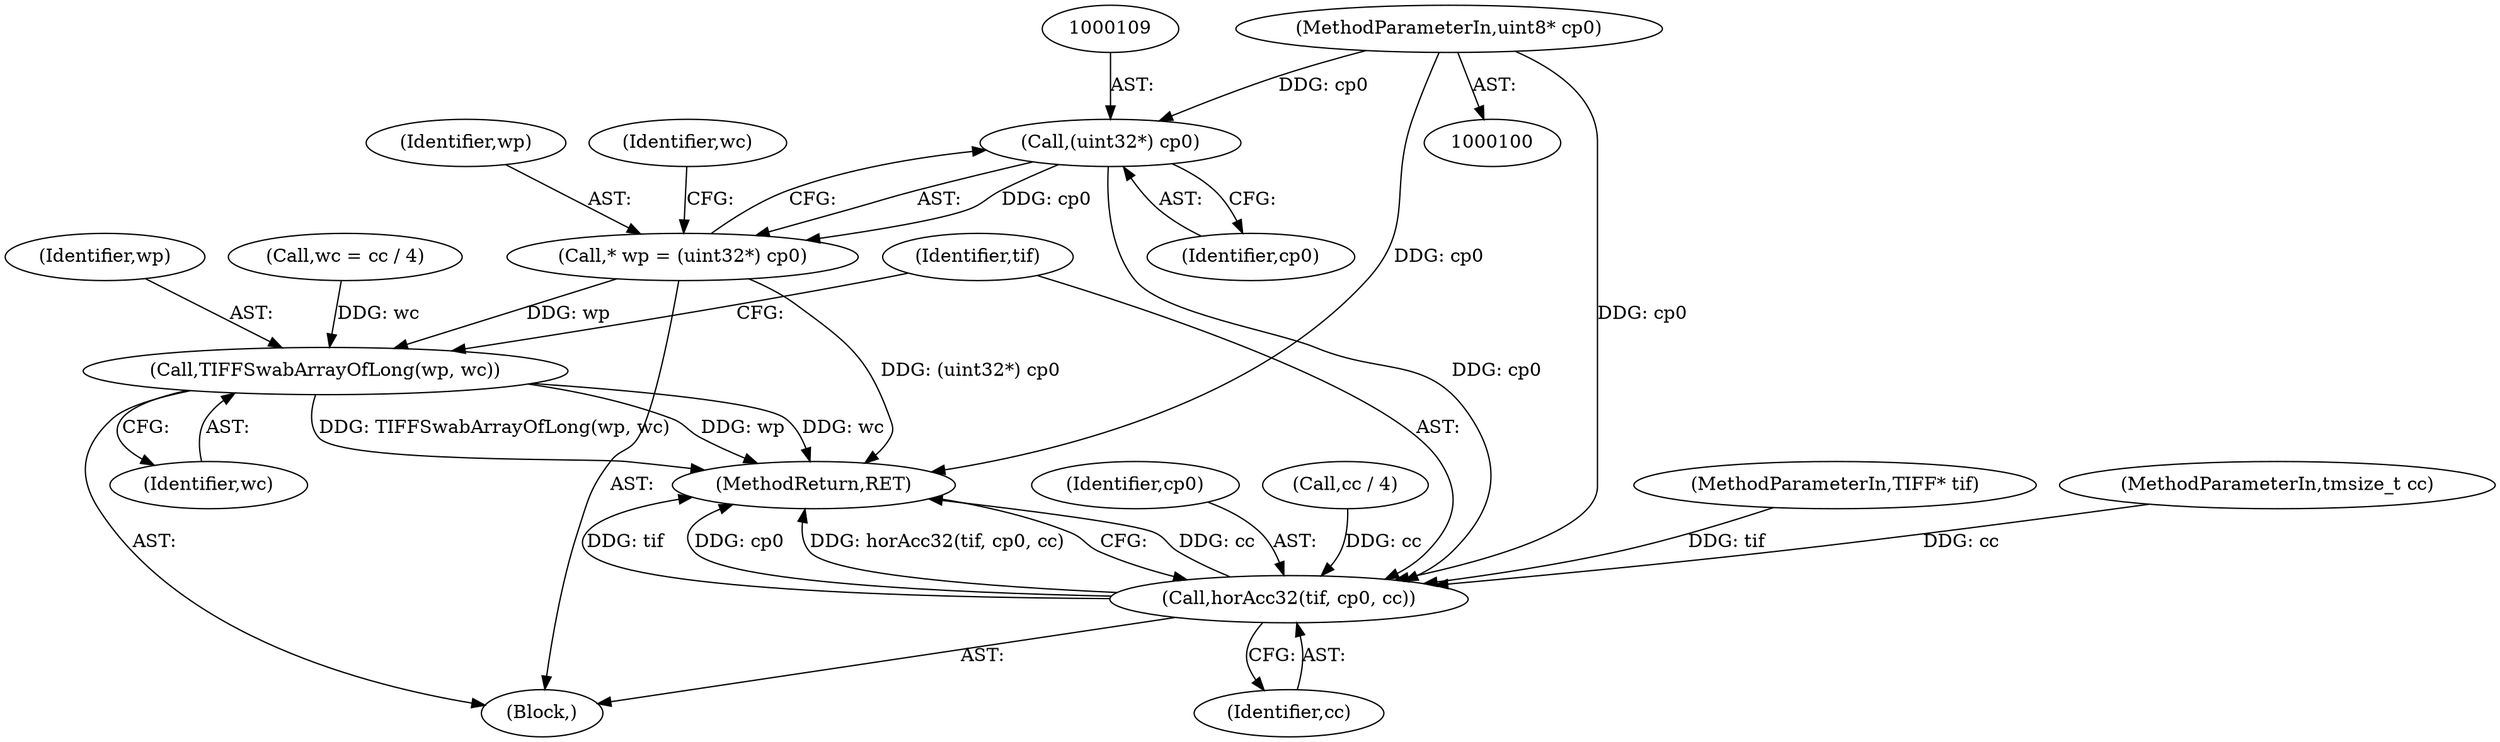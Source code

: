 digraph "1_libtiff_3ca657a8793dd011bf869695d72ad31c779c3cc1_12@pointer" {
"1000108" [label="(Call,(uint32*) cp0)"];
"1000102" [label="(MethodParameterIn,uint8* cp0)"];
"1000106" [label="(Call,* wp = (uint32*) cp0)"];
"1000117" [label="(Call,TIFFSwabArrayOfLong(wp, wc))"];
"1000120" [label="(Call,horAcc32(tif, cp0, cc))"];
"1000112" [label="(Call,wc = cc / 4)"];
"1000104" [label="(Block,)"];
"1000108" [label="(Call,(uint32*) cp0)"];
"1000119" [label="(Identifier,wc)"];
"1000123" [label="(Identifier,cc)"];
"1000117" [label="(Call,TIFFSwabArrayOfLong(wp, wc))"];
"1000121" [label="(Identifier,tif)"];
"1000110" [label="(Identifier,cp0)"];
"1000120" [label="(Call,horAcc32(tif, cp0, cc))"];
"1000124" [label="(MethodReturn,RET)"];
"1000101" [label="(MethodParameterIn,TIFF* tif)"];
"1000102" [label="(MethodParameterIn,uint8* cp0)"];
"1000103" [label="(MethodParameterIn,tmsize_t cc)"];
"1000122" [label="(Identifier,cp0)"];
"1000114" [label="(Call,cc / 4)"];
"1000107" [label="(Identifier,wp)"];
"1000118" [label="(Identifier,wp)"];
"1000113" [label="(Identifier,wc)"];
"1000106" [label="(Call,* wp = (uint32*) cp0)"];
"1000108" -> "1000106"  [label="AST: "];
"1000108" -> "1000110"  [label="CFG: "];
"1000109" -> "1000108"  [label="AST: "];
"1000110" -> "1000108"  [label="AST: "];
"1000106" -> "1000108"  [label="CFG: "];
"1000108" -> "1000106"  [label="DDG: cp0"];
"1000102" -> "1000108"  [label="DDG: cp0"];
"1000108" -> "1000120"  [label="DDG: cp0"];
"1000102" -> "1000100"  [label="AST: "];
"1000102" -> "1000124"  [label="DDG: cp0"];
"1000102" -> "1000120"  [label="DDG: cp0"];
"1000106" -> "1000104"  [label="AST: "];
"1000107" -> "1000106"  [label="AST: "];
"1000113" -> "1000106"  [label="CFG: "];
"1000106" -> "1000124"  [label="DDG: (uint32*) cp0"];
"1000106" -> "1000117"  [label="DDG: wp"];
"1000117" -> "1000104"  [label="AST: "];
"1000117" -> "1000119"  [label="CFG: "];
"1000118" -> "1000117"  [label="AST: "];
"1000119" -> "1000117"  [label="AST: "];
"1000121" -> "1000117"  [label="CFG: "];
"1000117" -> "1000124"  [label="DDG: TIFFSwabArrayOfLong(wp, wc)"];
"1000117" -> "1000124"  [label="DDG: wp"];
"1000117" -> "1000124"  [label="DDG: wc"];
"1000112" -> "1000117"  [label="DDG: wc"];
"1000120" -> "1000104"  [label="AST: "];
"1000120" -> "1000123"  [label="CFG: "];
"1000121" -> "1000120"  [label="AST: "];
"1000122" -> "1000120"  [label="AST: "];
"1000123" -> "1000120"  [label="AST: "];
"1000124" -> "1000120"  [label="CFG: "];
"1000120" -> "1000124"  [label="DDG: cc"];
"1000120" -> "1000124"  [label="DDG: tif"];
"1000120" -> "1000124"  [label="DDG: cp0"];
"1000120" -> "1000124"  [label="DDG: horAcc32(tif, cp0, cc)"];
"1000101" -> "1000120"  [label="DDG: tif"];
"1000114" -> "1000120"  [label="DDG: cc"];
"1000103" -> "1000120"  [label="DDG: cc"];
}
